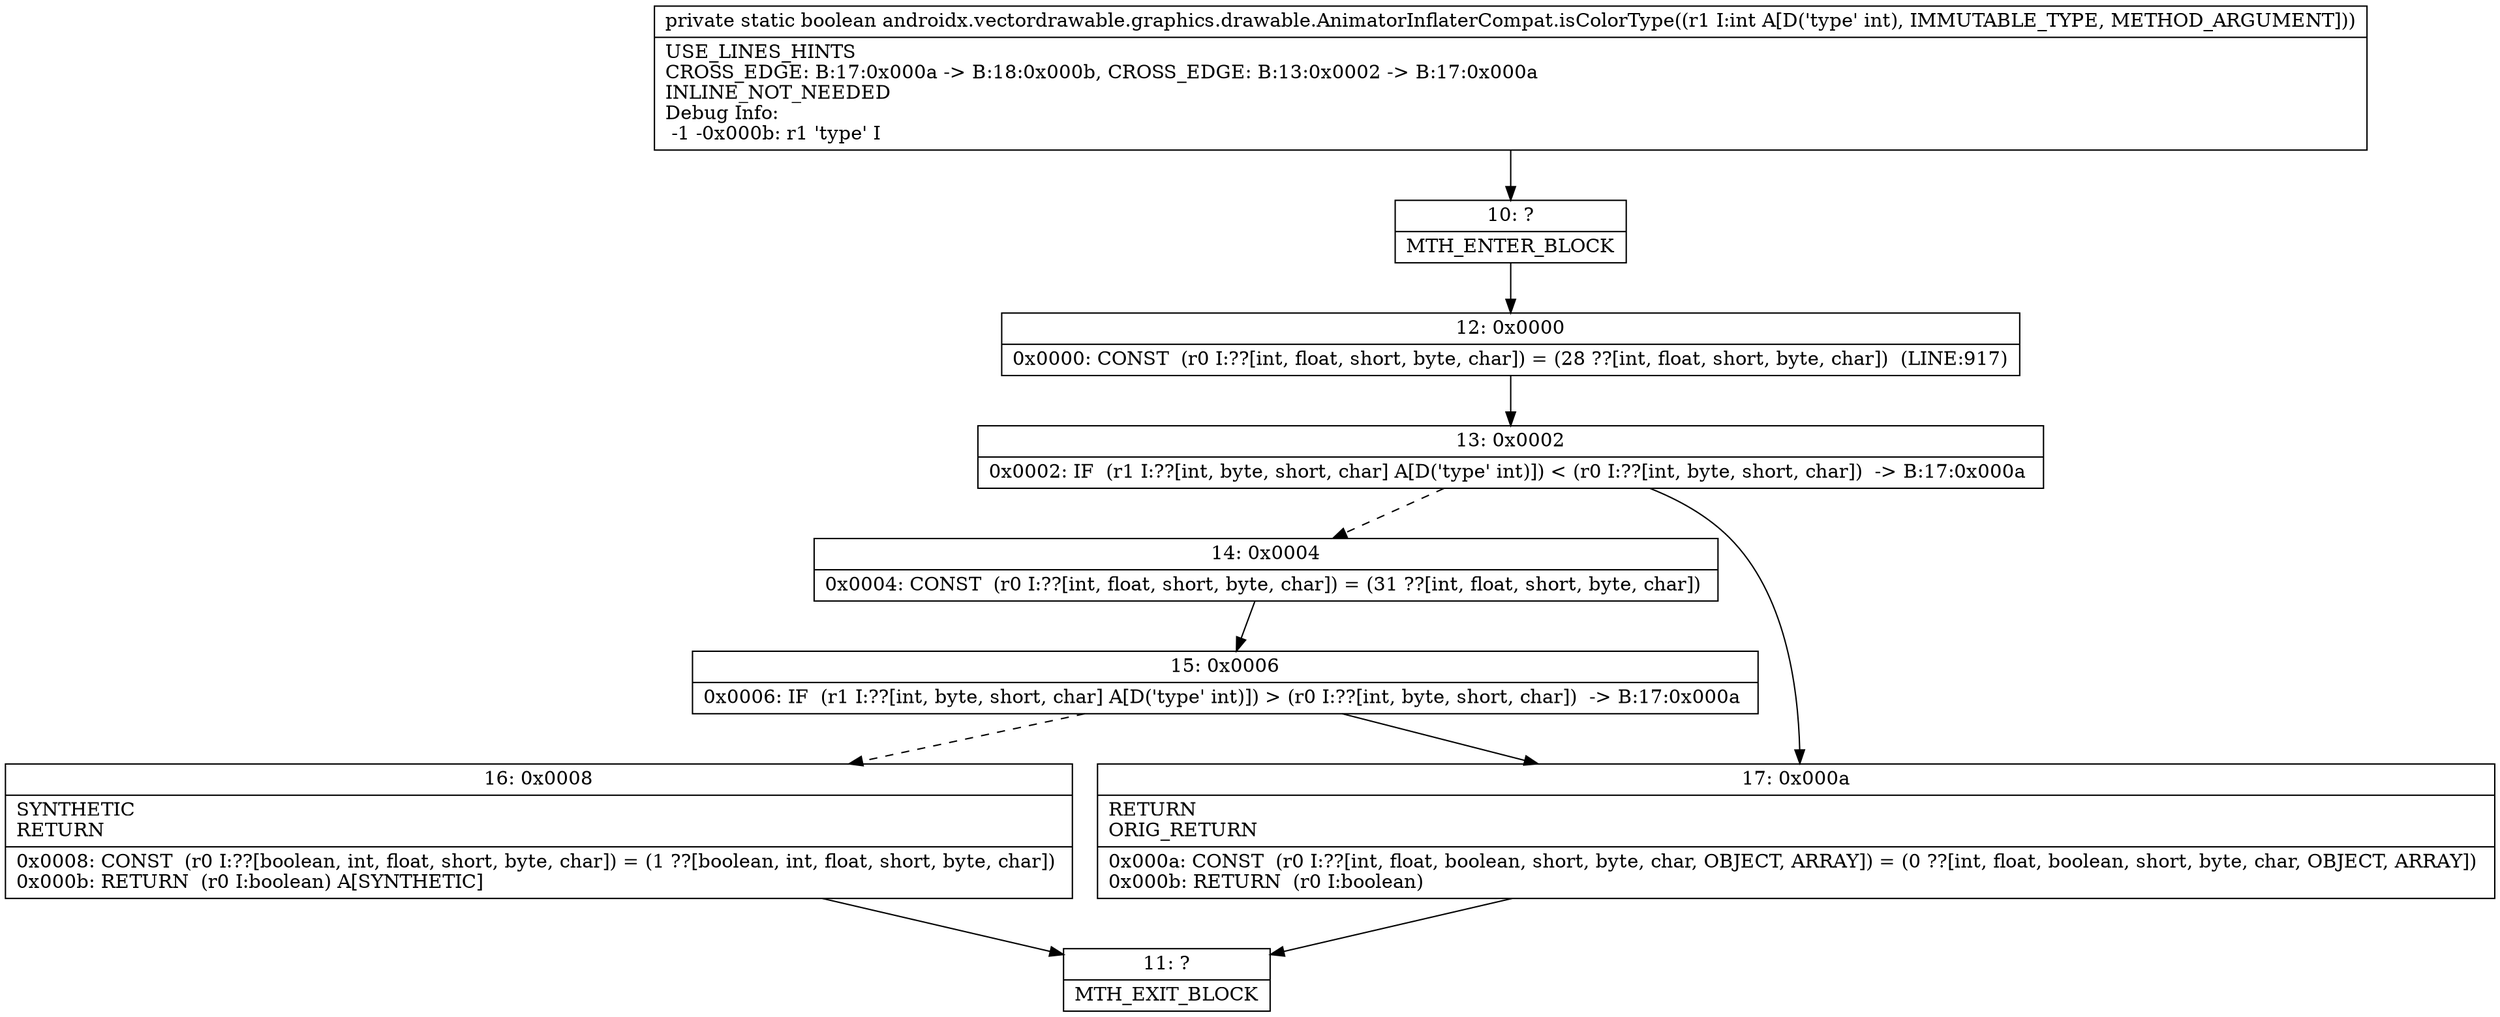 digraph "CFG forandroidx.vectordrawable.graphics.drawable.AnimatorInflaterCompat.isColorType(I)Z" {
Node_10 [shape=record,label="{10\:\ ?|MTH_ENTER_BLOCK\l}"];
Node_12 [shape=record,label="{12\:\ 0x0000|0x0000: CONST  (r0 I:??[int, float, short, byte, char]) = (28 ??[int, float, short, byte, char])  (LINE:917)\l}"];
Node_13 [shape=record,label="{13\:\ 0x0002|0x0002: IF  (r1 I:??[int, byte, short, char] A[D('type' int)]) \< (r0 I:??[int, byte, short, char])  \-\> B:17:0x000a \l}"];
Node_14 [shape=record,label="{14\:\ 0x0004|0x0004: CONST  (r0 I:??[int, float, short, byte, char]) = (31 ??[int, float, short, byte, char]) \l}"];
Node_15 [shape=record,label="{15\:\ 0x0006|0x0006: IF  (r1 I:??[int, byte, short, char] A[D('type' int)]) \> (r0 I:??[int, byte, short, char])  \-\> B:17:0x000a \l}"];
Node_16 [shape=record,label="{16\:\ 0x0008|SYNTHETIC\lRETURN\l|0x0008: CONST  (r0 I:??[boolean, int, float, short, byte, char]) = (1 ??[boolean, int, float, short, byte, char]) \l0x000b: RETURN  (r0 I:boolean) A[SYNTHETIC]\l}"];
Node_11 [shape=record,label="{11\:\ ?|MTH_EXIT_BLOCK\l}"];
Node_17 [shape=record,label="{17\:\ 0x000a|RETURN\lORIG_RETURN\l|0x000a: CONST  (r0 I:??[int, float, boolean, short, byte, char, OBJECT, ARRAY]) = (0 ??[int, float, boolean, short, byte, char, OBJECT, ARRAY]) \l0x000b: RETURN  (r0 I:boolean) \l}"];
MethodNode[shape=record,label="{private static boolean androidx.vectordrawable.graphics.drawable.AnimatorInflaterCompat.isColorType((r1 I:int A[D('type' int), IMMUTABLE_TYPE, METHOD_ARGUMENT]))  | USE_LINES_HINTS\lCROSS_EDGE: B:17:0x000a \-\> B:18:0x000b, CROSS_EDGE: B:13:0x0002 \-\> B:17:0x000a\lINLINE_NOT_NEEDED\lDebug Info:\l  \-1 \-0x000b: r1 'type' I\l}"];
MethodNode -> Node_10;Node_10 -> Node_12;
Node_12 -> Node_13;
Node_13 -> Node_14[style=dashed];
Node_13 -> Node_17;
Node_14 -> Node_15;
Node_15 -> Node_16[style=dashed];
Node_15 -> Node_17;
Node_16 -> Node_11;
Node_17 -> Node_11;
}

